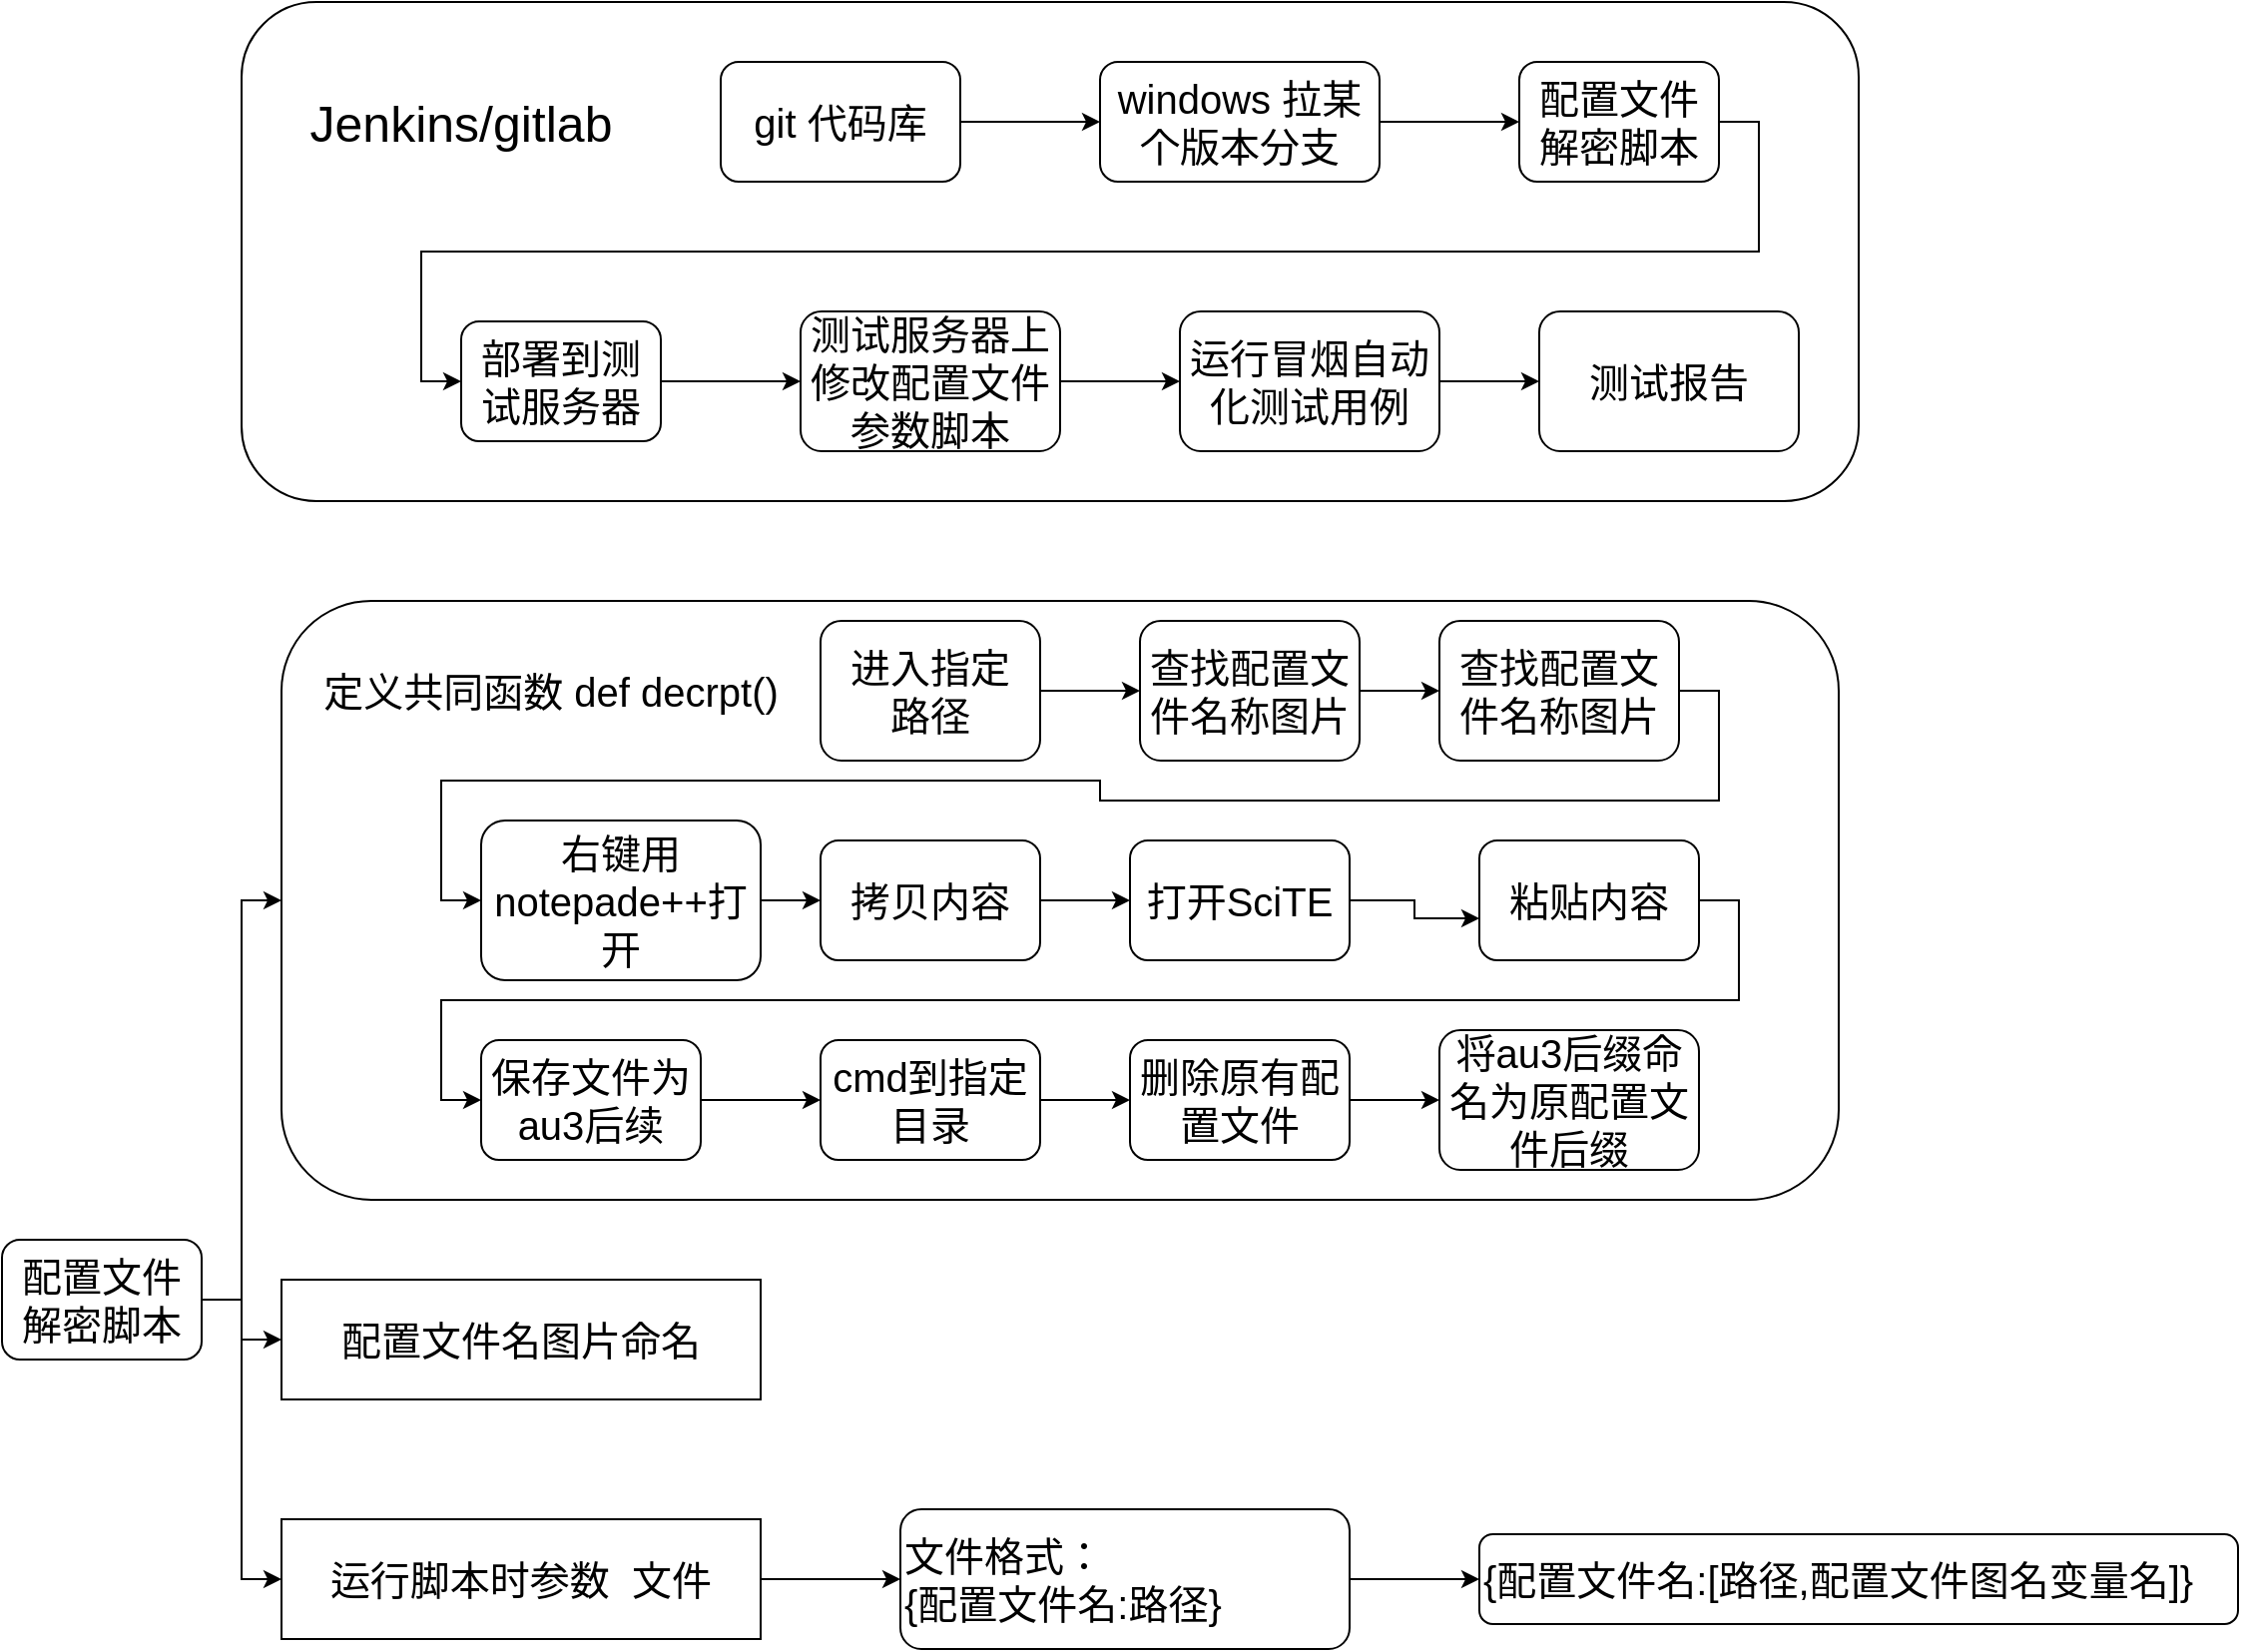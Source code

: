 <mxfile version="12.4.3" type="github" pages="1">
  <diagram id="DtKtHtbxeq_ghaz5WyAQ" name="Page-1">
    <mxGraphModel dx="1360" dy="753" grid="1" gridSize="10" guides="1" tooltips="1" connect="1" arrows="1" fold="1" page="1" pageScale="1" pageWidth="3300" pageHeight="4681" math="0" shadow="0">
      <root>
        <mxCell id="0"/>
        <mxCell id="1" parent="0"/>
        <mxCell id="g2pXE5J7bdPW5n_6ziGJ-14" value="" style="rounded=1;whiteSpace=wrap;html=1;" vertex="1" parent="1">
          <mxGeometry x="170" y="130" width="810" height="250" as="geometry"/>
        </mxCell>
        <mxCell id="g2pXE5J7bdPW5n_6ziGJ-6" style="edgeStyle=orthogonalEdgeStyle;rounded=0;orthogonalLoop=1;jettySize=auto;html=1;exitX=1;exitY=0.5;exitDx=0;exitDy=0;entryX=0;entryY=0.5;entryDx=0;entryDy=0;" edge="1" parent="1" source="g2pXE5J7bdPW5n_6ziGJ-1" target="g2pXE5J7bdPW5n_6ziGJ-2">
          <mxGeometry relative="1" as="geometry"/>
        </mxCell>
        <mxCell id="g2pXE5J7bdPW5n_6ziGJ-1" value="&lt;font style=&quot;font-size: 20px&quot;&gt;git&amp;nbsp;代码库&lt;/font&gt;" style="rounded=1;whiteSpace=wrap;html=1;" vertex="1" parent="1">
          <mxGeometry x="410" y="160" width="120" height="60" as="geometry"/>
        </mxCell>
        <mxCell id="g2pXE5J7bdPW5n_6ziGJ-7" style="edgeStyle=orthogonalEdgeStyle;rounded=0;orthogonalLoop=1;jettySize=auto;html=1;exitX=1;exitY=0.5;exitDx=0;exitDy=0;entryX=0;entryY=0.5;entryDx=0;entryDy=0;" edge="1" parent="1" source="g2pXE5J7bdPW5n_6ziGJ-2" target="g2pXE5J7bdPW5n_6ziGJ-3">
          <mxGeometry relative="1" as="geometry"/>
        </mxCell>
        <mxCell id="g2pXE5J7bdPW5n_6ziGJ-2" value="&lt;font style=&quot;font-size: 20px&quot;&gt;windows&amp;nbsp;拉某个版本分支&lt;/font&gt;" style="rounded=1;whiteSpace=wrap;html=1;" vertex="1" parent="1">
          <mxGeometry x="600" y="160" width="140" height="60" as="geometry"/>
        </mxCell>
        <mxCell id="g2pXE5J7bdPW5n_6ziGJ-8" style="edgeStyle=orthogonalEdgeStyle;rounded=0;orthogonalLoop=1;jettySize=auto;html=1;exitX=1;exitY=0.5;exitDx=0;exitDy=0;entryX=0;entryY=0.5;entryDx=0;entryDy=0;" edge="1" parent="1" source="g2pXE5J7bdPW5n_6ziGJ-3" target="g2pXE5J7bdPW5n_6ziGJ-4">
          <mxGeometry relative="1" as="geometry"/>
        </mxCell>
        <mxCell id="g2pXE5J7bdPW5n_6ziGJ-3" value="&lt;font style=&quot;font-size: 20px&quot;&gt;配置文件解密脚本&lt;/font&gt;" style="rounded=1;whiteSpace=wrap;html=1;" vertex="1" parent="1">
          <mxGeometry x="810" y="160" width="100" height="60" as="geometry"/>
        </mxCell>
        <mxCell id="g2pXE5J7bdPW5n_6ziGJ-9" style="edgeStyle=orthogonalEdgeStyle;rounded=0;orthogonalLoop=1;jettySize=auto;html=1;exitX=1;exitY=0.5;exitDx=0;exitDy=0;entryX=0;entryY=0.5;entryDx=0;entryDy=0;" edge="1" parent="1" source="g2pXE5J7bdPW5n_6ziGJ-4" target="g2pXE5J7bdPW5n_6ziGJ-5">
          <mxGeometry relative="1" as="geometry"/>
        </mxCell>
        <mxCell id="g2pXE5J7bdPW5n_6ziGJ-4" value="&lt;span style=&quot;font-size: 20px&quot;&gt;部署到测试服务器&lt;/span&gt;" style="rounded=1;whiteSpace=wrap;html=1;" vertex="1" parent="1">
          <mxGeometry x="280" y="290" width="100" height="60" as="geometry"/>
        </mxCell>
        <mxCell id="g2pXE5J7bdPW5n_6ziGJ-11" style="edgeStyle=orthogonalEdgeStyle;rounded=0;orthogonalLoop=1;jettySize=auto;html=1;exitX=1;exitY=0.5;exitDx=0;exitDy=0;entryX=0;entryY=0.5;entryDx=0;entryDy=0;" edge="1" parent="1" source="g2pXE5J7bdPW5n_6ziGJ-5" target="g2pXE5J7bdPW5n_6ziGJ-10">
          <mxGeometry relative="1" as="geometry"/>
        </mxCell>
        <mxCell id="g2pXE5J7bdPW5n_6ziGJ-5" value="&lt;span style=&quot;font-size: 20px&quot;&gt;测试服务器上修改配置文件参数脚本&lt;/span&gt;" style="rounded=1;whiteSpace=wrap;html=1;" vertex="1" parent="1">
          <mxGeometry x="450" y="285" width="130" height="70" as="geometry"/>
        </mxCell>
        <mxCell id="g2pXE5J7bdPW5n_6ziGJ-13" style="edgeStyle=orthogonalEdgeStyle;rounded=0;orthogonalLoop=1;jettySize=auto;html=1;exitX=1;exitY=0.5;exitDx=0;exitDy=0;" edge="1" parent="1" source="g2pXE5J7bdPW5n_6ziGJ-10" target="g2pXE5J7bdPW5n_6ziGJ-12">
          <mxGeometry relative="1" as="geometry"/>
        </mxCell>
        <mxCell id="g2pXE5J7bdPW5n_6ziGJ-10" value="&lt;span style=&quot;font-size: 20px&quot;&gt;运行冒烟自动化测试用例&lt;/span&gt;" style="rounded=1;whiteSpace=wrap;html=1;" vertex="1" parent="1">
          <mxGeometry x="640" y="285" width="130" height="70" as="geometry"/>
        </mxCell>
        <mxCell id="g2pXE5J7bdPW5n_6ziGJ-12" value="&lt;span style=&quot;font-size: 20px&quot;&gt;测试报告&lt;/span&gt;" style="rounded=1;whiteSpace=wrap;html=1;" vertex="1" parent="1">
          <mxGeometry x="820" y="285" width="130" height="70" as="geometry"/>
        </mxCell>
        <mxCell id="g2pXE5J7bdPW5n_6ziGJ-15" value="&lt;font style=&quot;font-size: 25px&quot;&gt;&lt;font style=&quot;font-size: 25px&quot;&gt;Jenkins&lt;/font&gt;/gitlab&lt;/font&gt;" style="text;html=1;strokeColor=none;fillColor=none;align=center;verticalAlign=middle;whiteSpace=wrap;rounded=0;" vertex="1" parent="1">
          <mxGeometry x="240" y="160" width="80" height="60" as="geometry"/>
        </mxCell>
        <mxCell id="g2pXE5J7bdPW5n_6ziGJ-54" style="edgeStyle=orthogonalEdgeStyle;rounded=0;orthogonalLoop=1;jettySize=auto;html=1;exitX=1;exitY=0.5;exitDx=0;exitDy=0;entryX=0;entryY=0.5;entryDx=0;entryDy=0;" edge="1" parent="1" source="g2pXE5J7bdPW5n_6ziGJ-20" target="g2pXE5J7bdPW5n_6ziGJ-21">
          <mxGeometry relative="1" as="geometry"/>
        </mxCell>
        <mxCell id="g2pXE5J7bdPW5n_6ziGJ-55" style="edgeStyle=orthogonalEdgeStyle;rounded=0;orthogonalLoop=1;jettySize=auto;html=1;exitX=1;exitY=0.5;exitDx=0;exitDy=0;entryX=0;entryY=0.5;entryDx=0;entryDy=0;" edge="1" parent="1" source="g2pXE5J7bdPW5n_6ziGJ-20" target="g2pXE5J7bdPW5n_6ziGJ-49">
          <mxGeometry relative="1" as="geometry"/>
        </mxCell>
        <mxCell id="g2pXE5J7bdPW5n_6ziGJ-57" style="edgeStyle=orthogonalEdgeStyle;rounded=0;orthogonalLoop=1;jettySize=auto;html=1;exitX=1;exitY=0.5;exitDx=0;exitDy=0;entryX=0;entryY=0.5;entryDx=0;entryDy=0;" edge="1" parent="1" source="g2pXE5J7bdPW5n_6ziGJ-20" target="g2pXE5J7bdPW5n_6ziGJ-50">
          <mxGeometry relative="1" as="geometry"/>
        </mxCell>
        <mxCell id="g2pXE5J7bdPW5n_6ziGJ-20" value="&lt;font style=&quot;font-size: 20px&quot;&gt;配置文件解密脚本&lt;/font&gt;" style="rounded=1;whiteSpace=wrap;html=1;" vertex="1" parent="1">
          <mxGeometry x="50" y="750" width="100" height="60" as="geometry"/>
        </mxCell>
        <mxCell id="g2pXE5J7bdPW5n_6ziGJ-21" value="" style="rounded=1;whiteSpace=wrap;html=1;" vertex="1" parent="1">
          <mxGeometry x="190" y="430" width="780" height="300" as="geometry"/>
        </mxCell>
        <mxCell id="g2pXE5J7bdPW5n_6ziGJ-25" style="edgeStyle=orthogonalEdgeStyle;rounded=0;orthogonalLoop=1;jettySize=auto;html=1;exitX=1;exitY=0.5;exitDx=0;exitDy=0;entryX=0;entryY=0.5;entryDx=0;entryDy=0;" edge="1" parent="1" source="g2pXE5J7bdPW5n_6ziGJ-22" target="g2pXE5J7bdPW5n_6ziGJ-23">
          <mxGeometry relative="1" as="geometry"/>
        </mxCell>
        <mxCell id="g2pXE5J7bdPW5n_6ziGJ-22" value="&lt;span style=&quot;font-size: 20px&quot;&gt;进入指定&lt;br&gt;路径&lt;/span&gt;" style="rounded=1;whiteSpace=wrap;html=1;" vertex="1" parent="1">
          <mxGeometry x="460" y="440" width="110" height="70" as="geometry"/>
        </mxCell>
        <mxCell id="g2pXE5J7bdPW5n_6ziGJ-26" style="edgeStyle=orthogonalEdgeStyle;rounded=0;orthogonalLoop=1;jettySize=auto;html=1;exitX=1;exitY=0.5;exitDx=0;exitDy=0;entryX=0;entryY=0.5;entryDx=0;entryDy=0;" edge="1" parent="1" source="g2pXE5J7bdPW5n_6ziGJ-23" target="g2pXE5J7bdPW5n_6ziGJ-24">
          <mxGeometry relative="1" as="geometry"/>
        </mxCell>
        <mxCell id="g2pXE5J7bdPW5n_6ziGJ-23" value="&lt;span style=&quot;font-size: 20px&quot;&gt;查找配置文件名称图片&lt;/span&gt;" style="rounded=1;whiteSpace=wrap;html=1;" vertex="1" parent="1">
          <mxGeometry x="620" y="440" width="110" height="70" as="geometry"/>
        </mxCell>
        <mxCell id="g2pXE5J7bdPW5n_6ziGJ-39" style="edgeStyle=orthogonalEdgeStyle;rounded=0;orthogonalLoop=1;jettySize=auto;html=1;exitX=1;exitY=0.5;exitDx=0;exitDy=0;entryX=0;entryY=0.5;entryDx=0;entryDy=0;" edge="1" parent="1" source="g2pXE5J7bdPW5n_6ziGJ-24" target="g2pXE5J7bdPW5n_6ziGJ-27">
          <mxGeometry relative="1" as="geometry"/>
        </mxCell>
        <mxCell id="g2pXE5J7bdPW5n_6ziGJ-24" value="&lt;span style=&quot;font-size: 20px&quot;&gt;查找配置文件名称图片&lt;/span&gt;" style="rounded=1;whiteSpace=wrap;html=1;" vertex="1" parent="1">
          <mxGeometry x="770" y="440" width="120" height="70" as="geometry"/>
        </mxCell>
        <mxCell id="g2pXE5J7bdPW5n_6ziGJ-40" style="edgeStyle=orthogonalEdgeStyle;rounded=0;orthogonalLoop=1;jettySize=auto;html=1;exitX=1;exitY=0.5;exitDx=0;exitDy=0;" edge="1" parent="1" source="g2pXE5J7bdPW5n_6ziGJ-27" target="g2pXE5J7bdPW5n_6ziGJ-28">
          <mxGeometry relative="1" as="geometry"/>
        </mxCell>
        <mxCell id="g2pXE5J7bdPW5n_6ziGJ-27" value="&lt;span style=&quot;font-size: 20px&quot;&gt;右键用notepade++打开&lt;/span&gt;" style="rounded=1;whiteSpace=wrap;html=1;" vertex="1" parent="1">
          <mxGeometry x="290" y="540" width="140" height="80" as="geometry"/>
        </mxCell>
        <mxCell id="g2pXE5J7bdPW5n_6ziGJ-41" style="edgeStyle=orthogonalEdgeStyle;rounded=0;orthogonalLoop=1;jettySize=auto;html=1;exitX=1;exitY=0.5;exitDx=0;exitDy=0;entryX=0;entryY=0.5;entryDx=0;entryDy=0;" edge="1" parent="1" source="g2pXE5J7bdPW5n_6ziGJ-28" target="g2pXE5J7bdPW5n_6ziGJ-29">
          <mxGeometry relative="1" as="geometry"/>
        </mxCell>
        <mxCell id="g2pXE5J7bdPW5n_6ziGJ-28" value="&lt;span style=&quot;font-size: 20px&quot;&gt;拷贝内容&lt;/span&gt;" style="rounded=1;whiteSpace=wrap;html=1;" vertex="1" parent="1">
          <mxGeometry x="460" y="550" width="110" height="60" as="geometry"/>
        </mxCell>
        <mxCell id="g2pXE5J7bdPW5n_6ziGJ-42" style="edgeStyle=orthogonalEdgeStyle;rounded=0;orthogonalLoop=1;jettySize=auto;html=1;exitX=1;exitY=0.5;exitDx=0;exitDy=0;entryX=0;entryY=0.65;entryDx=0;entryDy=0;entryPerimeter=0;" edge="1" parent="1" source="g2pXE5J7bdPW5n_6ziGJ-29" target="g2pXE5J7bdPW5n_6ziGJ-30">
          <mxGeometry relative="1" as="geometry"/>
        </mxCell>
        <mxCell id="g2pXE5J7bdPW5n_6ziGJ-29" value="&lt;span style=&quot;font-size: 20px&quot;&gt;打开SciTE&lt;/span&gt;" style="rounded=1;whiteSpace=wrap;html=1;" vertex="1" parent="1">
          <mxGeometry x="615" y="550" width="110" height="60" as="geometry"/>
        </mxCell>
        <mxCell id="g2pXE5J7bdPW5n_6ziGJ-45" style="edgeStyle=orthogonalEdgeStyle;rounded=0;orthogonalLoop=1;jettySize=auto;html=1;exitX=1;exitY=0.5;exitDx=0;exitDy=0;entryX=0;entryY=0.5;entryDx=0;entryDy=0;" edge="1" parent="1" source="g2pXE5J7bdPW5n_6ziGJ-30" target="g2pXE5J7bdPW5n_6ziGJ-31">
          <mxGeometry relative="1" as="geometry"/>
        </mxCell>
        <mxCell id="g2pXE5J7bdPW5n_6ziGJ-30" value="&lt;span style=&quot;font-size: 20px&quot;&gt;粘贴内容&lt;/span&gt;" style="rounded=1;whiteSpace=wrap;html=1;" vertex="1" parent="1">
          <mxGeometry x="790" y="550" width="110" height="60" as="geometry"/>
        </mxCell>
        <mxCell id="g2pXE5J7bdPW5n_6ziGJ-46" style="edgeStyle=orthogonalEdgeStyle;rounded=0;orthogonalLoop=1;jettySize=auto;html=1;exitX=1;exitY=0.5;exitDx=0;exitDy=0;" edge="1" parent="1" source="g2pXE5J7bdPW5n_6ziGJ-31" target="g2pXE5J7bdPW5n_6ziGJ-32">
          <mxGeometry relative="1" as="geometry"/>
        </mxCell>
        <mxCell id="g2pXE5J7bdPW5n_6ziGJ-31" value="&lt;span style=&quot;font-size: 20px&quot;&gt;保存文件为au3后续&lt;/span&gt;" style="rounded=1;whiteSpace=wrap;html=1;" vertex="1" parent="1">
          <mxGeometry x="290" y="650" width="110" height="60" as="geometry"/>
        </mxCell>
        <mxCell id="g2pXE5J7bdPW5n_6ziGJ-47" style="edgeStyle=orthogonalEdgeStyle;rounded=0;orthogonalLoop=1;jettySize=auto;html=1;exitX=1;exitY=0.5;exitDx=0;exitDy=0;" edge="1" parent="1" source="g2pXE5J7bdPW5n_6ziGJ-32" target="g2pXE5J7bdPW5n_6ziGJ-33">
          <mxGeometry relative="1" as="geometry"/>
        </mxCell>
        <mxCell id="g2pXE5J7bdPW5n_6ziGJ-32" value="&lt;span style=&quot;font-size: 20px&quot;&gt;cmd到指定目录&lt;/span&gt;" style="rounded=1;whiteSpace=wrap;html=1;" vertex="1" parent="1">
          <mxGeometry x="460" y="650" width="110" height="60" as="geometry"/>
        </mxCell>
        <mxCell id="g2pXE5J7bdPW5n_6ziGJ-48" style="edgeStyle=orthogonalEdgeStyle;rounded=0;orthogonalLoop=1;jettySize=auto;html=1;exitX=1;exitY=0.5;exitDx=0;exitDy=0;" edge="1" parent="1" source="g2pXE5J7bdPW5n_6ziGJ-33" target="g2pXE5J7bdPW5n_6ziGJ-36">
          <mxGeometry relative="1" as="geometry"/>
        </mxCell>
        <mxCell id="g2pXE5J7bdPW5n_6ziGJ-33" value="&lt;span style=&quot;font-size: 20px&quot;&gt;删除原有配置文件&lt;/span&gt;" style="rounded=1;whiteSpace=wrap;html=1;" vertex="1" parent="1">
          <mxGeometry x="615" y="650" width="110" height="60" as="geometry"/>
        </mxCell>
        <mxCell id="g2pXE5J7bdPW5n_6ziGJ-36" value="&lt;span style=&quot;font-size: 20px&quot;&gt;将au3后缀命名为原配置文件后缀&lt;/span&gt;" style="rounded=1;whiteSpace=wrap;html=1;" vertex="1" parent="1">
          <mxGeometry x="770" y="645" width="130" height="70" as="geometry"/>
        </mxCell>
        <mxCell id="g2pXE5J7bdPW5n_6ziGJ-37" value="&lt;font style=&quot;font-size: 20px&quot;&gt;定义共同函数 def decrpt()&lt;/font&gt;" style="text;html=1;strokeColor=none;fillColor=none;align=center;verticalAlign=middle;whiteSpace=wrap;rounded=0;" vertex="1" parent="1">
          <mxGeometry x="200" y="460" width="250" height="30" as="geometry"/>
        </mxCell>
        <mxCell id="g2pXE5J7bdPW5n_6ziGJ-49" value="&lt;font style=&quot;font-size: 20px&quot;&gt;配置文件名图片命名&lt;/font&gt;" style="rounded=0;whiteSpace=wrap;html=1;" vertex="1" parent="1">
          <mxGeometry x="190" y="770" width="240" height="60" as="geometry"/>
        </mxCell>
        <mxCell id="g2pXE5J7bdPW5n_6ziGJ-58" style="edgeStyle=orthogonalEdgeStyle;rounded=0;orthogonalLoop=1;jettySize=auto;html=1;exitX=1;exitY=0.5;exitDx=0;exitDy=0;entryX=0;entryY=0.5;entryDx=0;entryDy=0;" edge="1" parent="1" source="g2pXE5J7bdPW5n_6ziGJ-50" target="g2pXE5J7bdPW5n_6ziGJ-51">
          <mxGeometry relative="1" as="geometry"/>
        </mxCell>
        <mxCell id="g2pXE5J7bdPW5n_6ziGJ-50" value="&lt;span style=&quot;font-size: 20px&quot;&gt;运行脚本时参数&amp;nbsp; 文件&lt;/span&gt;" style="rounded=0;whiteSpace=wrap;html=1;" vertex="1" parent="1">
          <mxGeometry x="190" y="890" width="240" height="60" as="geometry"/>
        </mxCell>
        <mxCell id="g2pXE5J7bdPW5n_6ziGJ-59" style="edgeStyle=orthogonalEdgeStyle;rounded=0;orthogonalLoop=1;jettySize=auto;html=1;exitX=1;exitY=0.5;exitDx=0;exitDy=0;entryX=0;entryY=0.5;entryDx=0;entryDy=0;" edge="1" parent="1" source="g2pXE5J7bdPW5n_6ziGJ-51" target="g2pXE5J7bdPW5n_6ziGJ-53">
          <mxGeometry relative="1" as="geometry"/>
        </mxCell>
        <mxCell id="g2pXE5J7bdPW5n_6ziGJ-51" value="&lt;font style=&quot;font-size: 20px&quot;&gt;文件格式：&lt;br&gt;{配置文件名:路径}&lt;/font&gt;" style="rounded=1;whiteSpace=wrap;html=1;align=left;" vertex="1" parent="1">
          <mxGeometry x="500" y="885" width="225" height="70" as="geometry"/>
        </mxCell>
        <mxCell id="g2pXE5J7bdPW5n_6ziGJ-53" value="&lt;font style=&quot;font-size: 20px&quot;&gt;{配置文件名:[路径,配置文件图名变量名]}&lt;/font&gt;" style="rounded=1;whiteSpace=wrap;html=1;align=left;" vertex="1" parent="1">
          <mxGeometry x="790" y="897.5" width="380" height="45" as="geometry"/>
        </mxCell>
      </root>
    </mxGraphModel>
  </diagram>
</mxfile>
